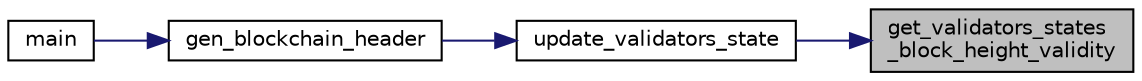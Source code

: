 digraph "get_validators_states_block_height_validity"
{
 // LATEX_PDF_SIZE
  edge [fontname="Helvetica",fontsize="10",labelfontname="Helvetica",labelfontsize="10"];
  node [fontname="Helvetica",fontsize="10",shape=record];
  rankdir="RL";
  Node1 [label="get_validators_states\l_block_height_validity",height=0.2,width=0.4,color="black", fillcolor="grey75", style="filled", fontcolor="black",tooltip="Get the validators states block height validity (parse 'validators.state')"];
  Node1 -> Node2 [dir="back",color="midnightblue",fontsize="10",style="solid",fontname="Helvetica"];
  Node2 [label="update_validators_state",height=0.2,width=0.4,color="black", fillcolor="white", style="filled",URL="$validators_8c.html#acb995f2242245cf16710ddba0a0724bb",tooltip="Given a block, update the 'validators.state' with the transactions."];
  Node2 -> Node3 [dir="back",color="midnightblue",fontsize="10",style="solid",fontname="Helvetica"];
  Node3 [label="gen_blockchain_header",height=0.2,width=0.4,color="black", fillcolor="white", style="filled",URL="$blockchain__header_8c.html#a1011109fa5281e4b6406c390393cd051",tooltip="Generate block shared information."];
  Node3 -> Node4 [dir="back",color="midnightblue",fontsize="10",style="solid",fontname="Helvetica"];
  Node4 [label="main",height=0.2,width=0.4,color="black", fillcolor="white", style="filled",URL="$client_8c.html#a3c04138a5bfe5d72780bb7e82a18e627",tooltip=" "];
}
